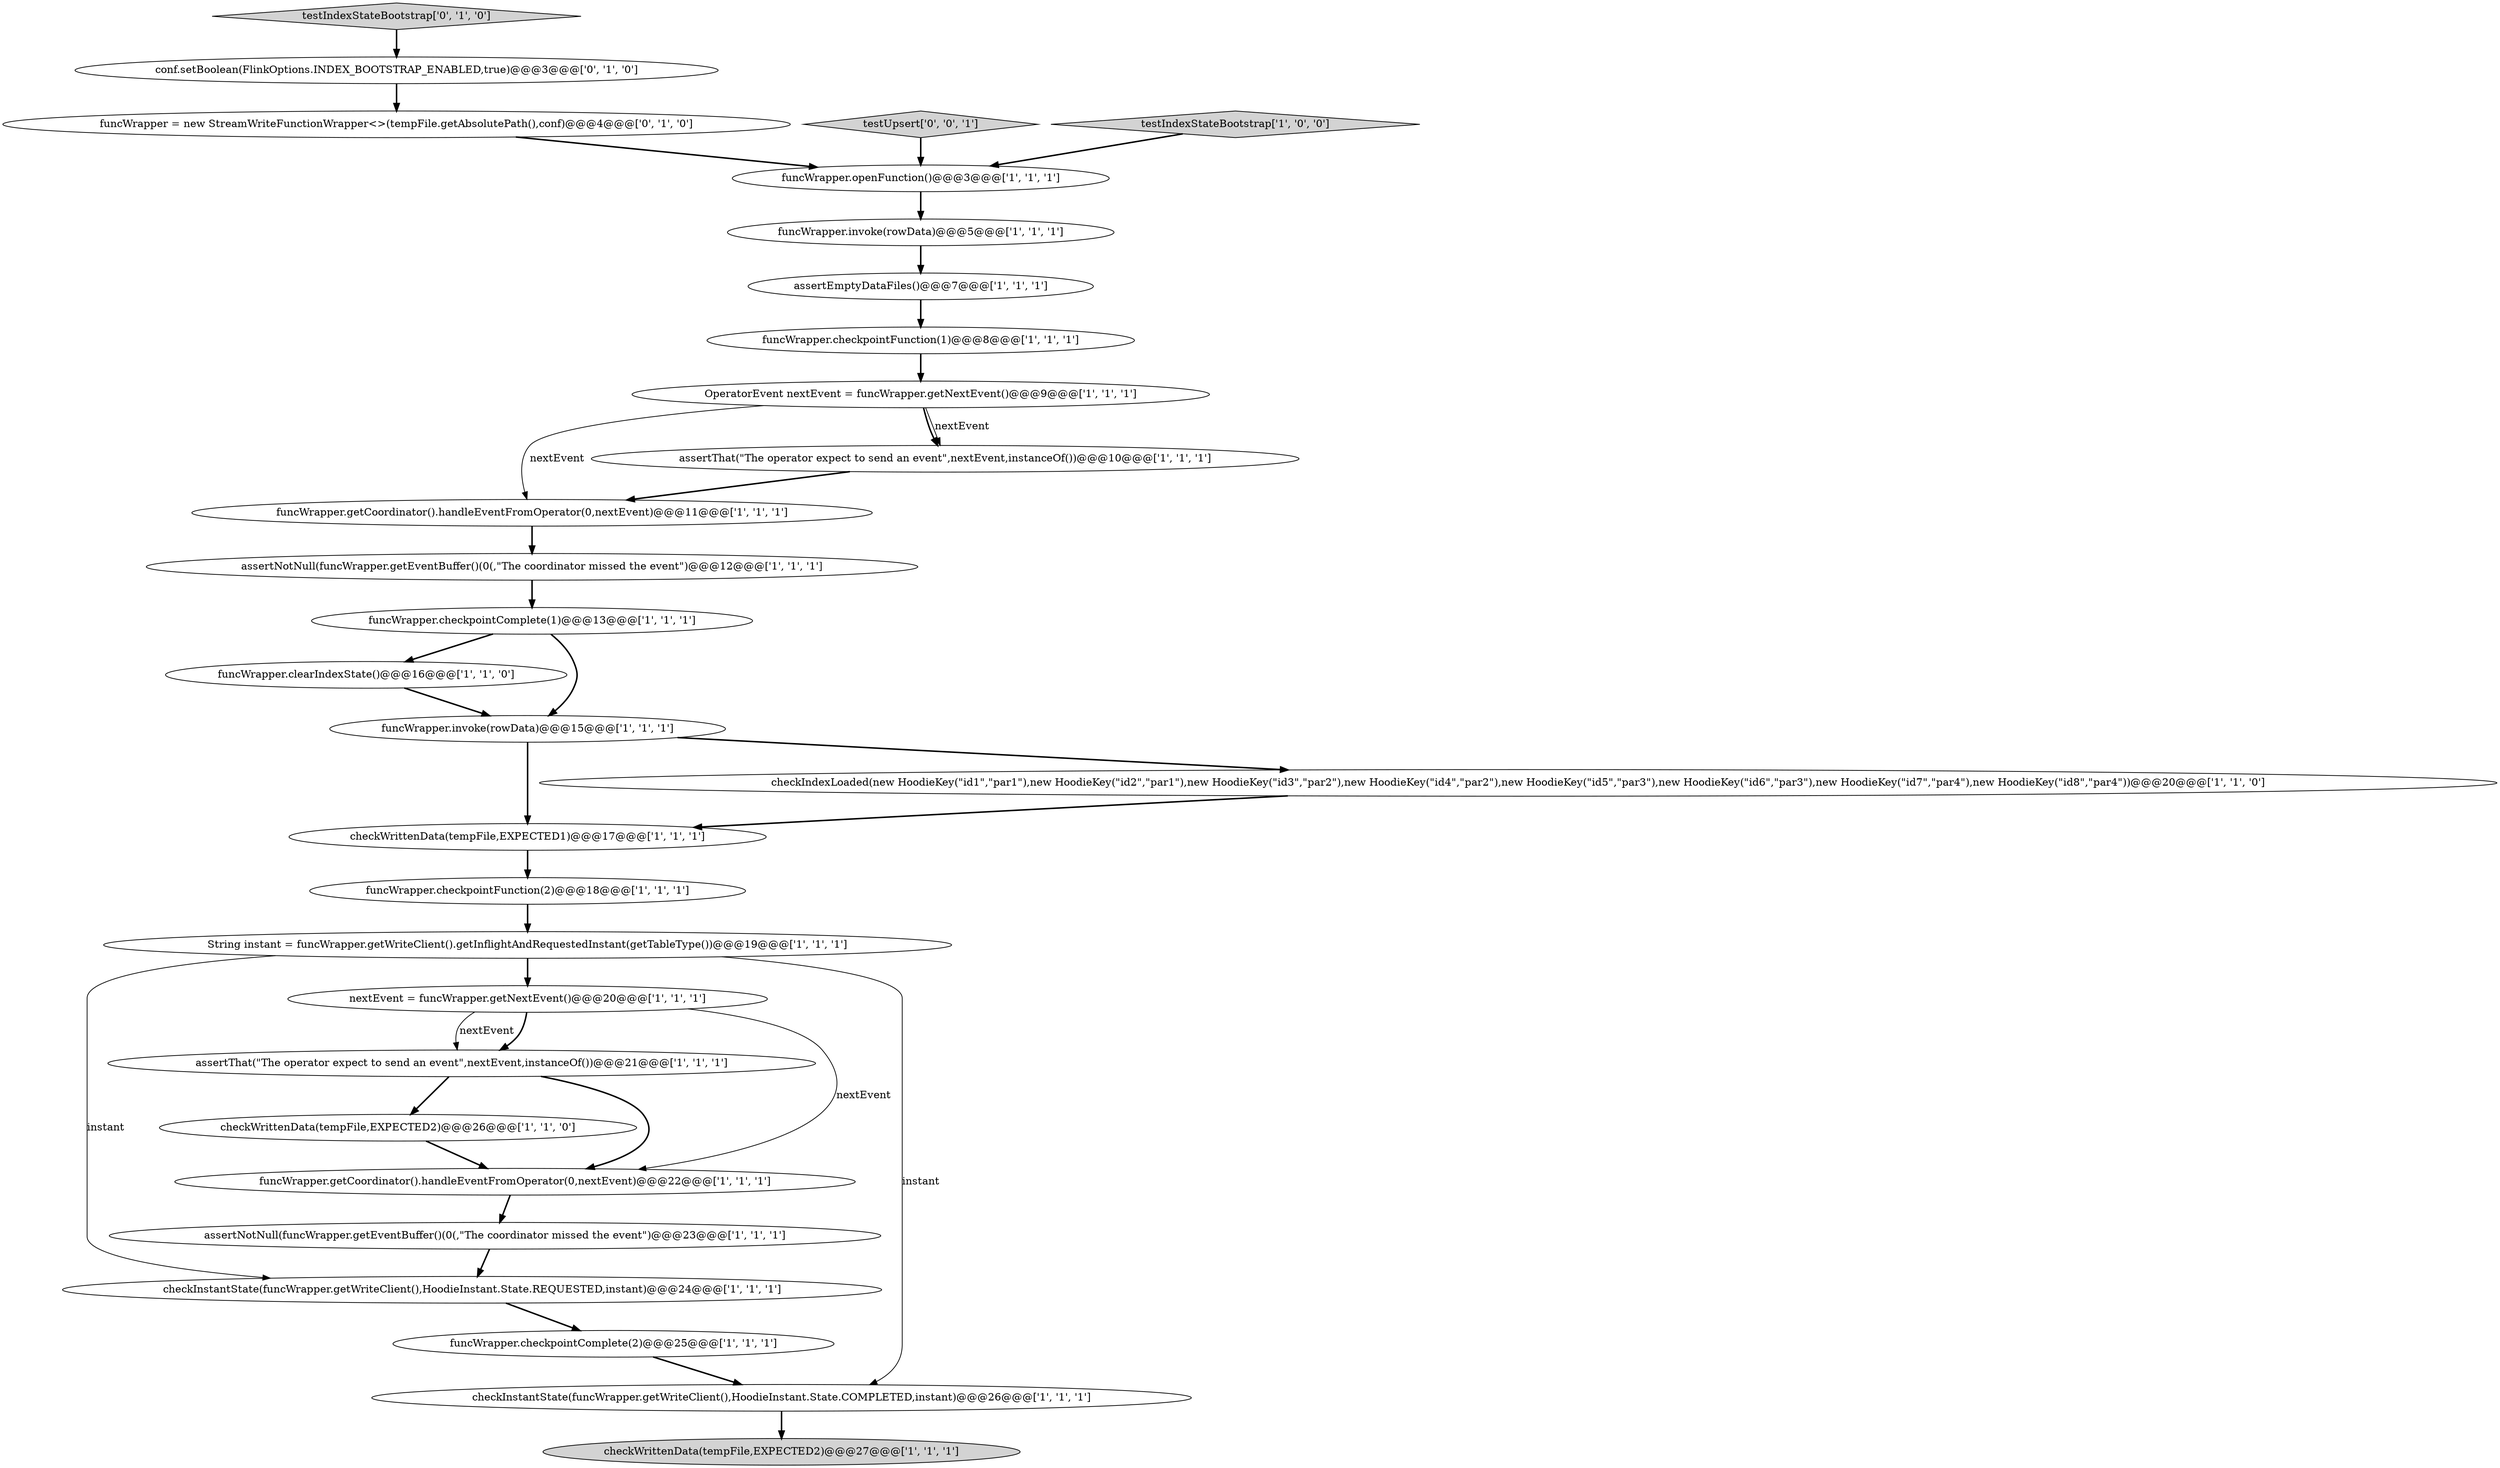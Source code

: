 digraph {
27 [style = filled, label = "testIndexStateBootstrap['0', '1', '0']", fillcolor = lightgray, shape = diamond image = "AAA0AAABBB2BBB"];
20 [style = filled, label = "funcWrapper.openFunction()@@@3@@@['1', '1', '1']", fillcolor = white, shape = ellipse image = "AAA0AAABBB1BBB"];
21 [style = filled, label = "checkWrittenData(tempFile,EXPECTED2)@@@27@@@['1', '1', '1']", fillcolor = lightgray, shape = ellipse image = "AAA0AAABBB1BBB"];
28 [style = filled, label = "testUpsert['0', '0', '1']", fillcolor = lightgray, shape = diamond image = "AAA0AAABBB3BBB"];
13 [style = filled, label = "checkInstantState(funcWrapper.getWriteClient(),HoodieInstant.State.REQUESTED,instant)@@@24@@@['1', '1', '1']", fillcolor = white, shape = ellipse image = "AAA0AAABBB1BBB"];
14 [style = filled, label = "assertNotNull(funcWrapper.getEventBuffer()(0(,\"The coordinator missed the event\")@@@12@@@['1', '1', '1']", fillcolor = white, shape = ellipse image = "AAA0AAABBB1BBB"];
4 [style = filled, label = "String instant = funcWrapper.getWriteClient().getInflightAndRequestedInstant(getTableType())@@@19@@@['1', '1', '1']", fillcolor = white, shape = ellipse image = "AAA0AAABBB1BBB"];
12 [style = filled, label = "testIndexStateBootstrap['1', '0', '0']", fillcolor = lightgray, shape = diamond image = "AAA0AAABBB1BBB"];
9 [style = filled, label = "funcWrapper.checkpointComplete(1)@@@13@@@['1', '1', '1']", fillcolor = white, shape = ellipse image = "AAA0AAABBB1BBB"];
8 [style = filled, label = "funcWrapper.getCoordinator().handleEventFromOperator(0,nextEvent)@@@11@@@['1', '1', '1']", fillcolor = white, shape = ellipse image = "AAA0AAABBB1BBB"];
23 [style = filled, label = "assertThat(\"The operator expect to send an event\",nextEvent,instanceOf())@@@21@@@['1', '1', '1']", fillcolor = white, shape = ellipse image = "AAA0AAABBB1BBB"];
7 [style = filled, label = "funcWrapper.getCoordinator().handleEventFromOperator(0,nextEvent)@@@22@@@['1', '1', '1']", fillcolor = white, shape = ellipse image = "AAA0AAABBB1BBB"];
25 [style = filled, label = "funcWrapper = new StreamWriteFunctionWrapper<>(tempFile.getAbsolutePath(),conf)@@@4@@@['0', '1', '0']", fillcolor = white, shape = ellipse image = "AAA1AAABBB2BBB"];
10 [style = filled, label = "funcWrapper.clearIndexState()@@@16@@@['1', '1', '0']", fillcolor = white, shape = ellipse image = "AAA0AAABBB1BBB"];
16 [style = filled, label = "assertThat(\"The operator expect to send an event\",nextEvent,instanceOf())@@@10@@@['1', '1', '1']", fillcolor = white, shape = ellipse image = "AAA0AAABBB1BBB"];
17 [style = filled, label = "funcWrapper.invoke(rowData)@@@5@@@['1', '1', '1']", fillcolor = white, shape = ellipse image = "AAA0AAABBB1BBB"];
6 [style = filled, label = "checkWrittenData(tempFile,EXPECTED1)@@@17@@@['1', '1', '1']", fillcolor = white, shape = ellipse image = "AAA0AAABBB1BBB"];
0 [style = filled, label = "checkInstantState(funcWrapper.getWriteClient(),HoodieInstant.State.COMPLETED,instant)@@@26@@@['1', '1', '1']", fillcolor = white, shape = ellipse image = "AAA0AAABBB1BBB"];
3 [style = filled, label = "assertEmptyDataFiles()@@@7@@@['1', '1', '1']", fillcolor = white, shape = ellipse image = "AAA0AAABBB1BBB"];
1 [style = filled, label = "checkWrittenData(tempFile,EXPECTED2)@@@26@@@['1', '1', '0']", fillcolor = white, shape = ellipse image = "AAA0AAABBB1BBB"];
5 [style = filled, label = "funcWrapper.checkpointComplete(2)@@@25@@@['1', '1', '1']", fillcolor = white, shape = ellipse image = "AAA0AAABBB1BBB"];
19 [style = filled, label = "funcWrapper.invoke(rowData)@@@15@@@['1', '1', '1']", fillcolor = white, shape = ellipse image = "AAA0AAABBB1BBB"];
11 [style = filled, label = "checkIndexLoaded(new HoodieKey(\"id1\",\"par1\"),new HoodieKey(\"id2\",\"par1\"),new HoodieKey(\"id3\",\"par2\"),new HoodieKey(\"id4\",\"par2\"),new HoodieKey(\"id5\",\"par3\"),new HoodieKey(\"id6\",\"par3\"),new HoodieKey(\"id7\",\"par4\"),new HoodieKey(\"id8\",\"par4\"))@@@20@@@['1', '1', '0']", fillcolor = white, shape = ellipse image = "AAA0AAABBB1BBB"];
22 [style = filled, label = "funcWrapper.checkpointFunction(2)@@@18@@@['1', '1', '1']", fillcolor = white, shape = ellipse image = "AAA0AAABBB1BBB"];
15 [style = filled, label = "assertNotNull(funcWrapper.getEventBuffer()(0(,\"The coordinator missed the event\")@@@23@@@['1', '1', '1']", fillcolor = white, shape = ellipse image = "AAA0AAABBB1BBB"];
18 [style = filled, label = "funcWrapper.checkpointFunction(1)@@@8@@@['1', '1', '1']", fillcolor = white, shape = ellipse image = "AAA0AAABBB1BBB"];
24 [style = filled, label = "nextEvent = funcWrapper.getNextEvent()@@@20@@@['1', '1', '1']", fillcolor = white, shape = ellipse image = "AAA0AAABBB1BBB"];
26 [style = filled, label = "conf.setBoolean(FlinkOptions.INDEX_BOOTSTRAP_ENABLED,true)@@@3@@@['0', '1', '0']", fillcolor = white, shape = ellipse image = "AAA1AAABBB2BBB"];
2 [style = filled, label = "OperatorEvent nextEvent = funcWrapper.getNextEvent()@@@9@@@['1', '1', '1']", fillcolor = white, shape = ellipse image = "AAA0AAABBB1BBB"];
9->19 [style = bold, label=""];
8->14 [style = bold, label=""];
19->6 [style = bold, label=""];
18->2 [style = bold, label=""];
24->23 [style = bold, label=""];
23->1 [style = bold, label=""];
28->20 [style = bold, label=""];
25->20 [style = bold, label=""];
16->8 [style = bold, label=""];
14->9 [style = bold, label=""];
17->3 [style = bold, label=""];
11->6 [style = bold, label=""];
6->22 [style = bold, label=""];
3->18 [style = bold, label=""];
10->19 [style = bold, label=""];
2->8 [style = solid, label="nextEvent"];
4->24 [style = bold, label=""];
26->25 [style = bold, label=""];
5->0 [style = bold, label=""];
4->13 [style = solid, label="instant"];
19->11 [style = bold, label=""];
27->26 [style = bold, label=""];
22->4 [style = bold, label=""];
0->21 [style = bold, label=""];
15->13 [style = bold, label=""];
12->20 [style = bold, label=""];
23->7 [style = bold, label=""];
2->16 [style = solid, label="nextEvent"];
4->0 [style = solid, label="instant"];
24->7 [style = solid, label="nextEvent"];
20->17 [style = bold, label=""];
2->16 [style = bold, label=""];
24->23 [style = solid, label="nextEvent"];
7->15 [style = bold, label=""];
1->7 [style = bold, label=""];
13->5 [style = bold, label=""];
9->10 [style = bold, label=""];
}
